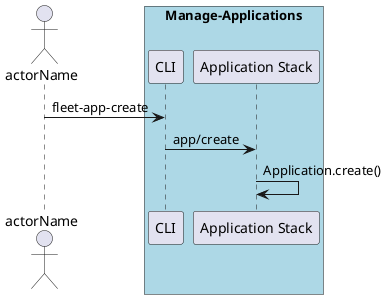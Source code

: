 @startuml
Actor "actorName" as A

box "Manage-Applications" #lightblue
participant "CLI" as S
A -> S : fleet-app-create
participant "Application Stack" as AS
S -> AS : app/create
AS -> AS : Application.create()
end box

@enduml
